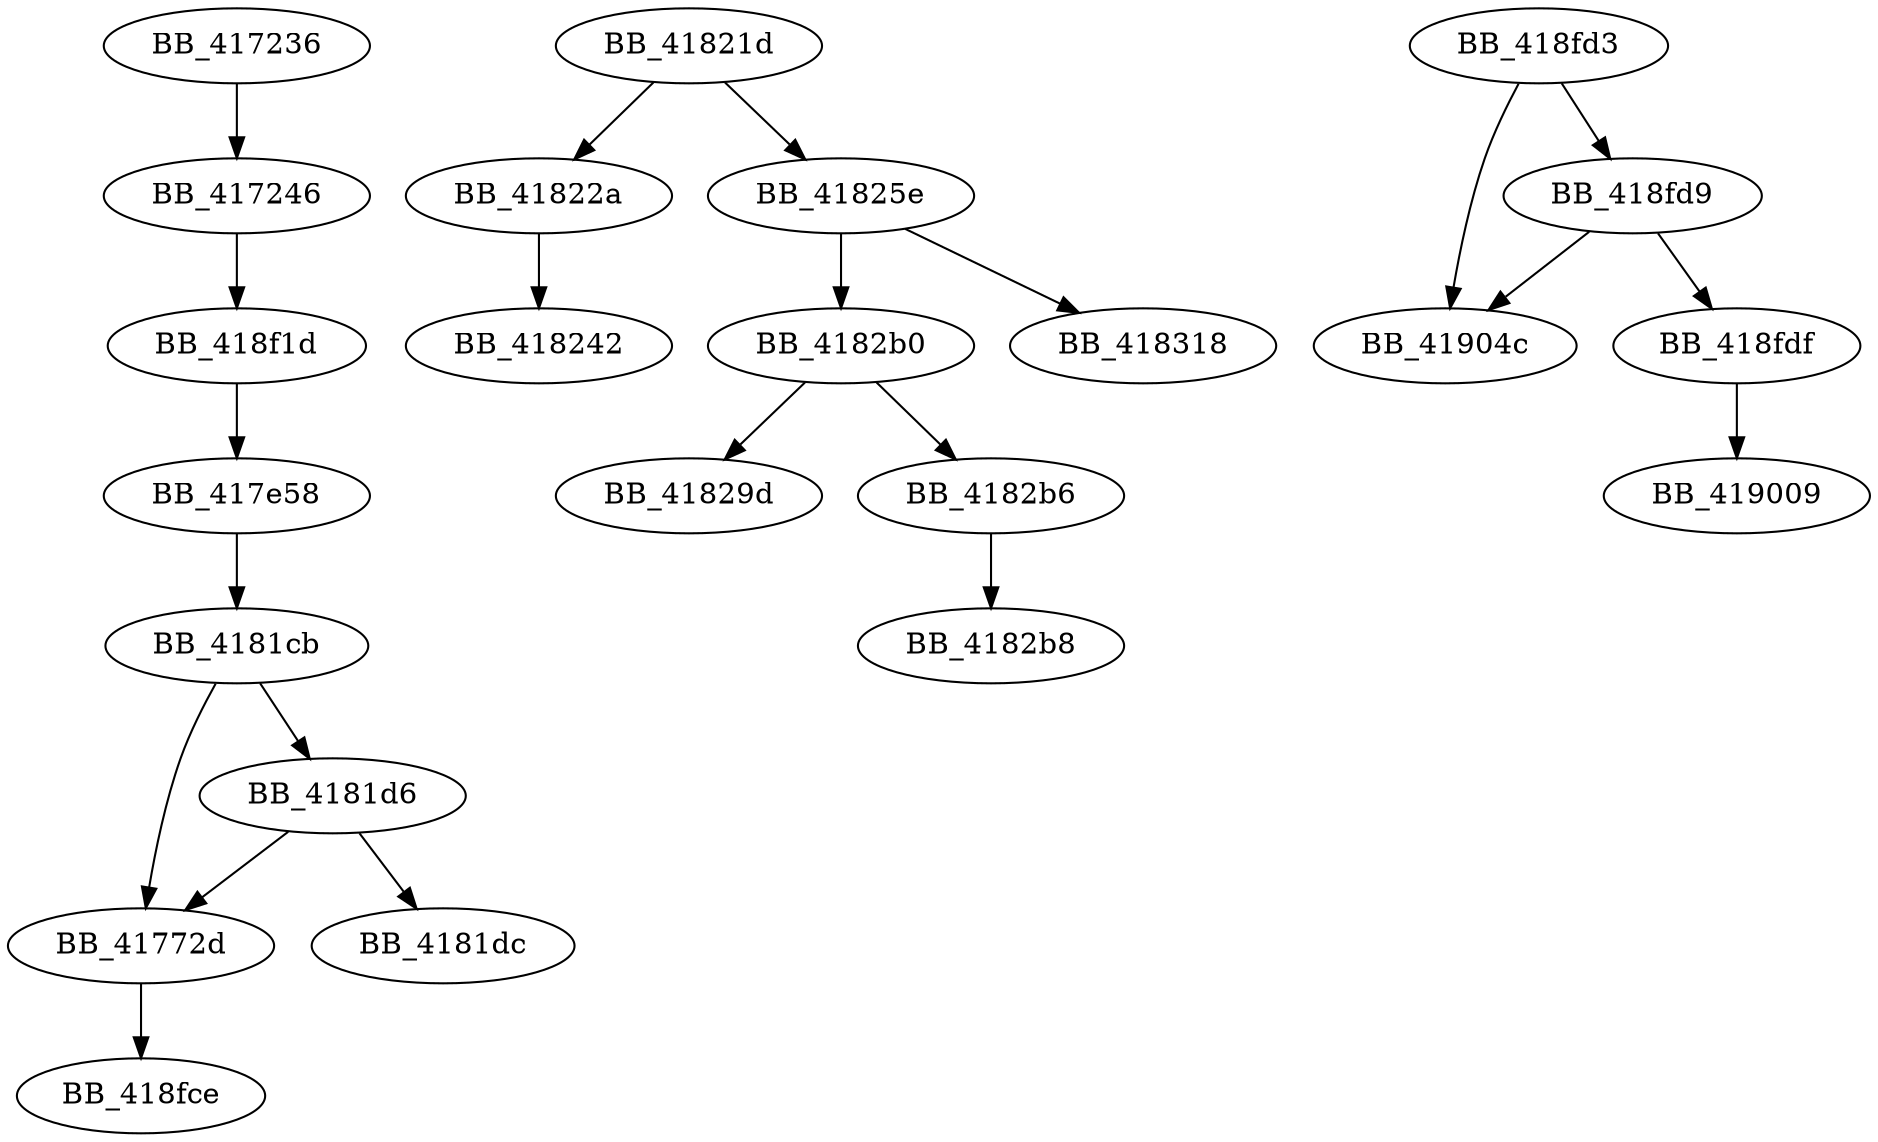 DiGraph sub_417236{
BB_417236->BB_417246
BB_417246->BB_418f1d
BB_41772d->BB_418fce
BB_417e58->BB_4181cb
BB_4181cb->BB_41772d
BB_4181cb->BB_4181d6
BB_4181d6->BB_41772d
BB_4181d6->BB_4181dc
BB_41821d->BB_41822a
BB_41821d->BB_41825e
BB_41822a->BB_418242
BB_41825e->BB_4182b0
BB_41825e->BB_418318
BB_4182b0->BB_41829d
BB_4182b0->BB_4182b6
BB_4182b6->BB_4182b8
BB_418f1d->BB_417e58
BB_418fd3->BB_418fd9
BB_418fd3->BB_41904c
BB_418fd9->BB_418fdf
BB_418fd9->BB_41904c
BB_418fdf->BB_419009
}
